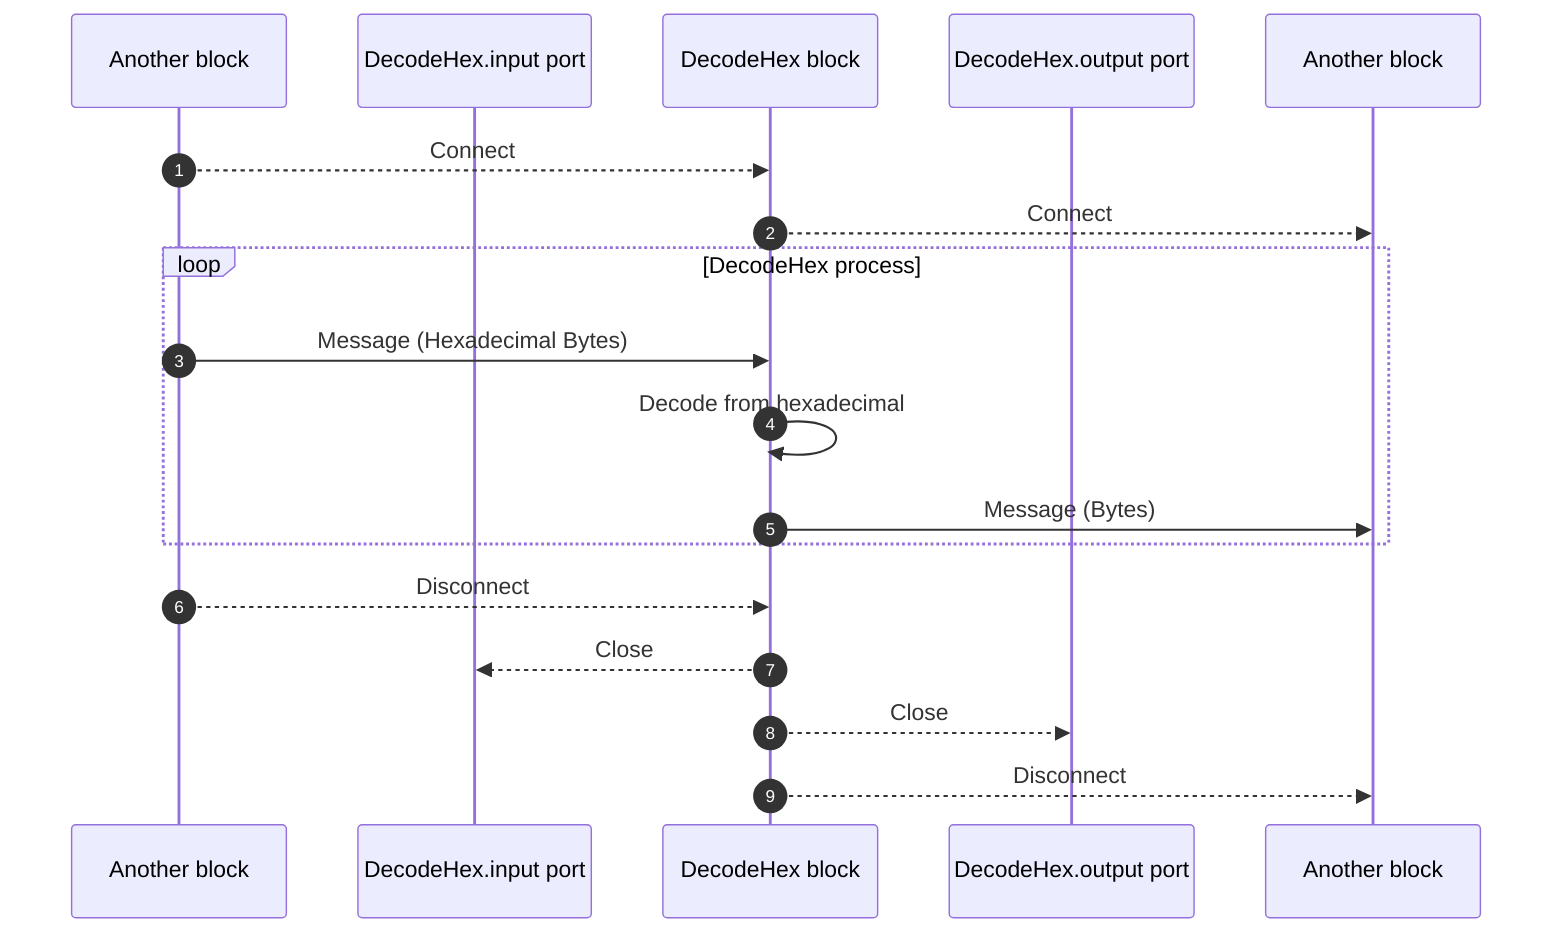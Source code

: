 sequenceDiagram
    autonumber
    participant BlockA as Another block
    participant DecodeHex.input as DecodeHex.input port
    participant DecodeHex as DecodeHex block
    participant DecodeHex.output as DecodeHex.output port
    participant BlockB as Another block

    BlockA-->>DecodeHex: Connect
    DecodeHex-->>BlockB: Connect

    loop DecodeHex process
        BlockA->>DecodeHex: Message (Hexadecimal Bytes)
        DecodeHex->>DecodeHex: Decode from hexadecimal
        DecodeHex->>BlockB: Message (Bytes)
    end

    BlockA-->>DecodeHex: Disconnect
    DecodeHex-->>DecodeHex.input: Close
    DecodeHex-->>DecodeHex.output: Close
    DecodeHex-->>BlockB: Disconnect
